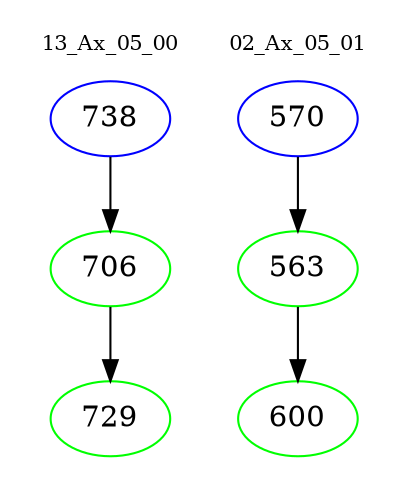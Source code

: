 digraph{
subgraph cluster_0 {
color = white
label = "13_Ax_05_00";
fontsize=10;
T0_738 [label="738", color="blue"]
T0_738 -> T0_706 [color="black"]
T0_706 [label="706", color="green"]
T0_706 -> T0_729 [color="black"]
T0_729 [label="729", color="green"]
}
subgraph cluster_1 {
color = white
label = "02_Ax_05_01";
fontsize=10;
T1_570 [label="570", color="blue"]
T1_570 -> T1_563 [color="black"]
T1_563 [label="563", color="green"]
T1_563 -> T1_600 [color="black"]
T1_600 [label="600", color="green"]
}
}
